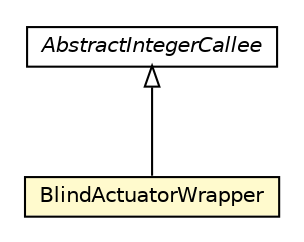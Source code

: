 #!/usr/local/bin/dot
#
# Class diagram 
# Generated by UMLGraph version R5_6-24-gf6e263 (http://www.umlgraph.org/)
#

digraph G {
	edge [fontname="Helvetica",fontsize=10,labelfontname="Helvetica",labelfontsize=10];
	node [fontname="Helvetica",fontsize=10,shape=plaintext];
	nodesep=0.25;
	ranksep=0.5;
	// org.universAAL.lddi.smarthome.exporter.devices.AbstractIntegerCallee
	c2464314 [label=<<table title="org.universAAL.lddi.smarthome.exporter.devices.AbstractIntegerCallee" border="0" cellborder="1" cellspacing="0" cellpadding="2" port="p" href="./AbstractIntegerCallee.html">
		<tr><td><table border="0" cellspacing="0" cellpadding="1">
<tr><td align="center" balign="center"><font face="Helvetica-Oblique"> AbstractIntegerCallee </font></td></tr>
		</table></td></tr>
		</table>>, URL="./AbstractIntegerCallee.html", fontname="Helvetica", fontcolor="black", fontsize=10.0];
	// org.universAAL.lddi.smarthome.exporter.devices.BlindActuatorWrapper
	c2464328 [label=<<table title="org.universAAL.lddi.smarthome.exporter.devices.BlindActuatorWrapper" border="0" cellborder="1" cellspacing="0" cellpadding="2" port="p" bgcolor="lemonChiffon" href="./BlindActuatorWrapper.html">
		<tr><td><table border="0" cellspacing="0" cellpadding="1">
<tr><td align="center" balign="center"> BlindActuatorWrapper </td></tr>
		</table></td></tr>
		</table>>, URL="./BlindActuatorWrapper.html", fontname="Helvetica", fontcolor="black", fontsize=10.0];
	//org.universAAL.lddi.smarthome.exporter.devices.BlindActuatorWrapper extends org.universAAL.lddi.smarthome.exporter.devices.AbstractIntegerCallee
	c2464314:p -> c2464328:p [dir=back,arrowtail=empty];
}

